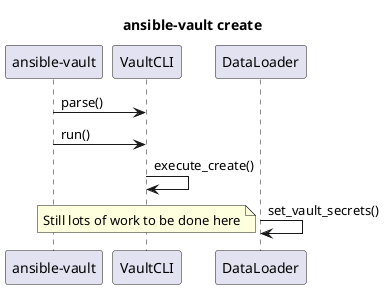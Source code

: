 @startuml
title ansible-vault create
participant "ansible-vault"
"ansible-vault"->VaultCLI: parse()
"ansible-vault"->VaultCLI: run()
VaultCLI->VaultCLI: execute_create()
DataLoader->DataLoader: set_vault_secrets()
note left: Still lots of work to be done here
@enduml